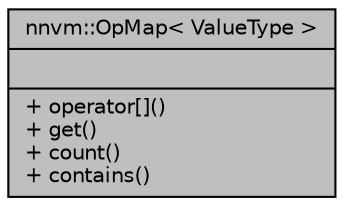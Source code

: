 digraph "nnvm::OpMap&lt; ValueType &gt;"
{
 // LATEX_PDF_SIZE
  edge [fontname="Helvetica",fontsize="10",labelfontname="Helvetica",labelfontsize="10"];
  node [fontname="Helvetica",fontsize="10",shape=record];
  Node1 [label="{nnvm::OpMap\< ValueType \>\n||+ operator[]()\l+ get()\l+ count()\l+ contains()\l}",height=0.2,width=0.4,color="black", fillcolor="grey75", style="filled", fontcolor="black",tooltip="A map data structure that takes Op* as key and returns ValueType."];
}
